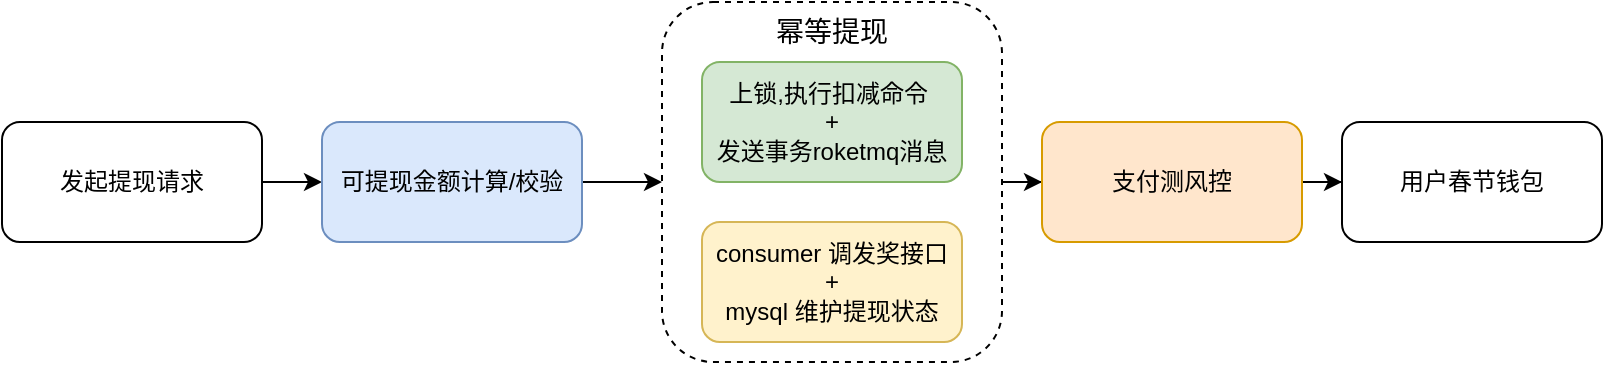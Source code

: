 <mxfile version="20.6.0" type="github">
  <diagram id="qMxg_St1tfOSJ8N5vThi" name="第 1 页">
    <mxGraphModel dx="1852" dy="1161" grid="0" gridSize="10" guides="1" tooltips="1" connect="1" arrows="1" fold="1" page="1" pageScale="1" pageWidth="827" pageHeight="1169" math="0" shadow="0">
      <root>
        <mxCell id="0" />
        <mxCell id="1" parent="0" />
        <mxCell id="ghXFJdvIY7EUAfjLCuwm-17" style="edgeStyle=orthogonalEdgeStyle;rounded=0;orthogonalLoop=1;jettySize=auto;html=1;entryX=0;entryY=0.5;entryDx=0;entryDy=0;fontSize=14;" parent="1" source="ghXFJdvIY7EUAfjLCuwm-15" target="ghXFJdvIY7EUAfjLCuwm-21" edge="1">
          <mxGeometry relative="1" as="geometry">
            <mxPoint x="590" y="260" as="targetPoint" />
          </mxGeometry>
        </mxCell>
        <mxCell id="ghXFJdvIY7EUAfjLCuwm-15" value="幂等提现" style="rounded=1;whiteSpace=wrap;html=1;fontSize=14;dashed=1;verticalAlign=top;" parent="1" vertex="1">
          <mxGeometry x="340" y="160" width="170" height="180" as="geometry" />
        </mxCell>
        <mxCell id="ghXFJdvIY7EUAfjLCuwm-9" style="edgeStyle=orthogonalEdgeStyle;rounded=0;orthogonalLoop=1;jettySize=auto;html=1;fontSize=14;entryX=0;entryY=0.5;entryDx=0;entryDy=0;" parent="1" source="ghXFJdvIY7EUAfjLCuwm-1" target="ghXFJdvIY7EUAfjLCuwm-18" edge="1">
          <mxGeometry relative="1" as="geometry">
            <mxPoint x="190" y="260" as="targetPoint" />
          </mxGeometry>
        </mxCell>
        <mxCell id="ghXFJdvIY7EUAfjLCuwm-1" value="发起提现请求" style="rounded=1;whiteSpace=wrap;html=1;" parent="1" vertex="1">
          <mxGeometry x="10" y="220" width="130" height="60" as="geometry" />
        </mxCell>
        <mxCell id="ghXFJdvIY7EUAfjLCuwm-10" style="edgeStyle=orthogonalEdgeStyle;rounded=0;orthogonalLoop=1;jettySize=auto;html=1;entryX=0;entryY=0.5;entryDx=0;entryDy=0;fontSize=14;exitX=1;exitY=0.5;exitDx=0;exitDy=0;" parent="1" source="ghXFJdvIY7EUAfjLCuwm-18" target="ghXFJdvIY7EUAfjLCuwm-15" edge="1">
          <mxGeometry relative="1" as="geometry">
            <mxPoint x="300" y="260" as="sourcePoint" />
          </mxGeometry>
        </mxCell>
        <mxCell id="ghXFJdvIY7EUAfjLCuwm-8" value="上锁,执行扣减命令&amp;nbsp;&lt;br&gt;+&lt;br&gt;发送事务roketmq消息" style="rounded=1;whiteSpace=wrap;html=1;fillColor=#d5e8d4;strokeColor=#82b366;" parent="1" vertex="1">
          <mxGeometry x="360" y="190" width="130" height="60" as="geometry" />
        </mxCell>
        <mxCell id="ghXFJdvIY7EUAfjLCuwm-14" value="consumer 调发奖接口&lt;br&gt;+&lt;br&gt;mysql 维护提现状态" style="rounded=1;whiteSpace=wrap;html=1;fillColor=#fff2cc;strokeColor=#d6b656;" parent="1" vertex="1">
          <mxGeometry x="360" y="270" width="130" height="60" as="geometry" />
        </mxCell>
        <mxCell id="ghXFJdvIY7EUAfjLCuwm-18" value="可提现金额计算/校验" style="rounded=1;whiteSpace=wrap;html=1;fillColor=#dae8fc;strokeColor=#6c8ebf;" parent="1" vertex="1">
          <mxGeometry x="170" y="220" width="130" height="60" as="geometry" />
        </mxCell>
        <mxCell id="ghXFJdvIY7EUAfjLCuwm-23" style="edgeStyle=orthogonalEdgeStyle;rounded=0;orthogonalLoop=1;jettySize=auto;html=1;entryX=0;entryY=0.5;entryDx=0;entryDy=0;fontSize=14;" parent="1" source="ghXFJdvIY7EUAfjLCuwm-21" target="ghXFJdvIY7EUAfjLCuwm-22" edge="1">
          <mxGeometry relative="1" as="geometry" />
        </mxCell>
        <mxCell id="ghXFJdvIY7EUAfjLCuwm-21" value="支付测风控" style="rounded=1;whiteSpace=wrap;html=1;fillColor=#ffe6cc;strokeColor=#d79b00;" parent="1" vertex="1">
          <mxGeometry x="530" y="220" width="130" height="60" as="geometry" />
        </mxCell>
        <mxCell id="ghXFJdvIY7EUAfjLCuwm-22" value="用户春节钱包" style="rounded=1;whiteSpace=wrap;html=1;" parent="1" vertex="1">
          <mxGeometry x="680" y="220" width="130" height="60" as="geometry" />
        </mxCell>
      </root>
    </mxGraphModel>
  </diagram>
</mxfile>
